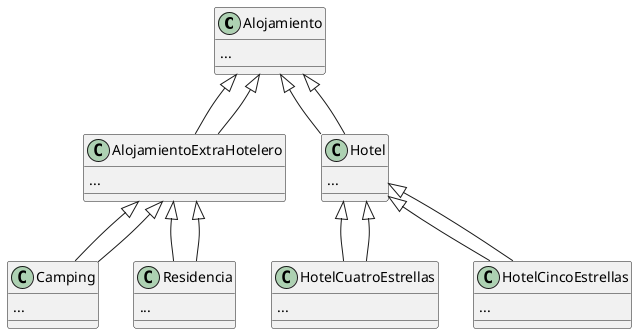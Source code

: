 @startuml

class Alojamiento{
...
}

class AlojamientoExtraHotelero extends Alojamiento{
...
}
class Camping extends AlojamientoExtraHotelero{
...
}

class Residencia extends AlojamientoExtraHotelero{
...   
}

class Hotel extends Alojamiento{
...
}

class HotelCuatroEstrellas extends Hotel{
...
}

class HotelCincoEstrellas extends Hotel{
...    
}

Alojamiento <|-- Hotel
Alojamiento <|-- AlojamientoExtraHotelero
Hotel <|-- HotelCuatroEstrellas
Hotel <|-- HotelCincoEstrellas
AlojamientoExtraHotelero <|-- Camping
AlojamientoExtraHotelero <|-- Residencia

@enduml



